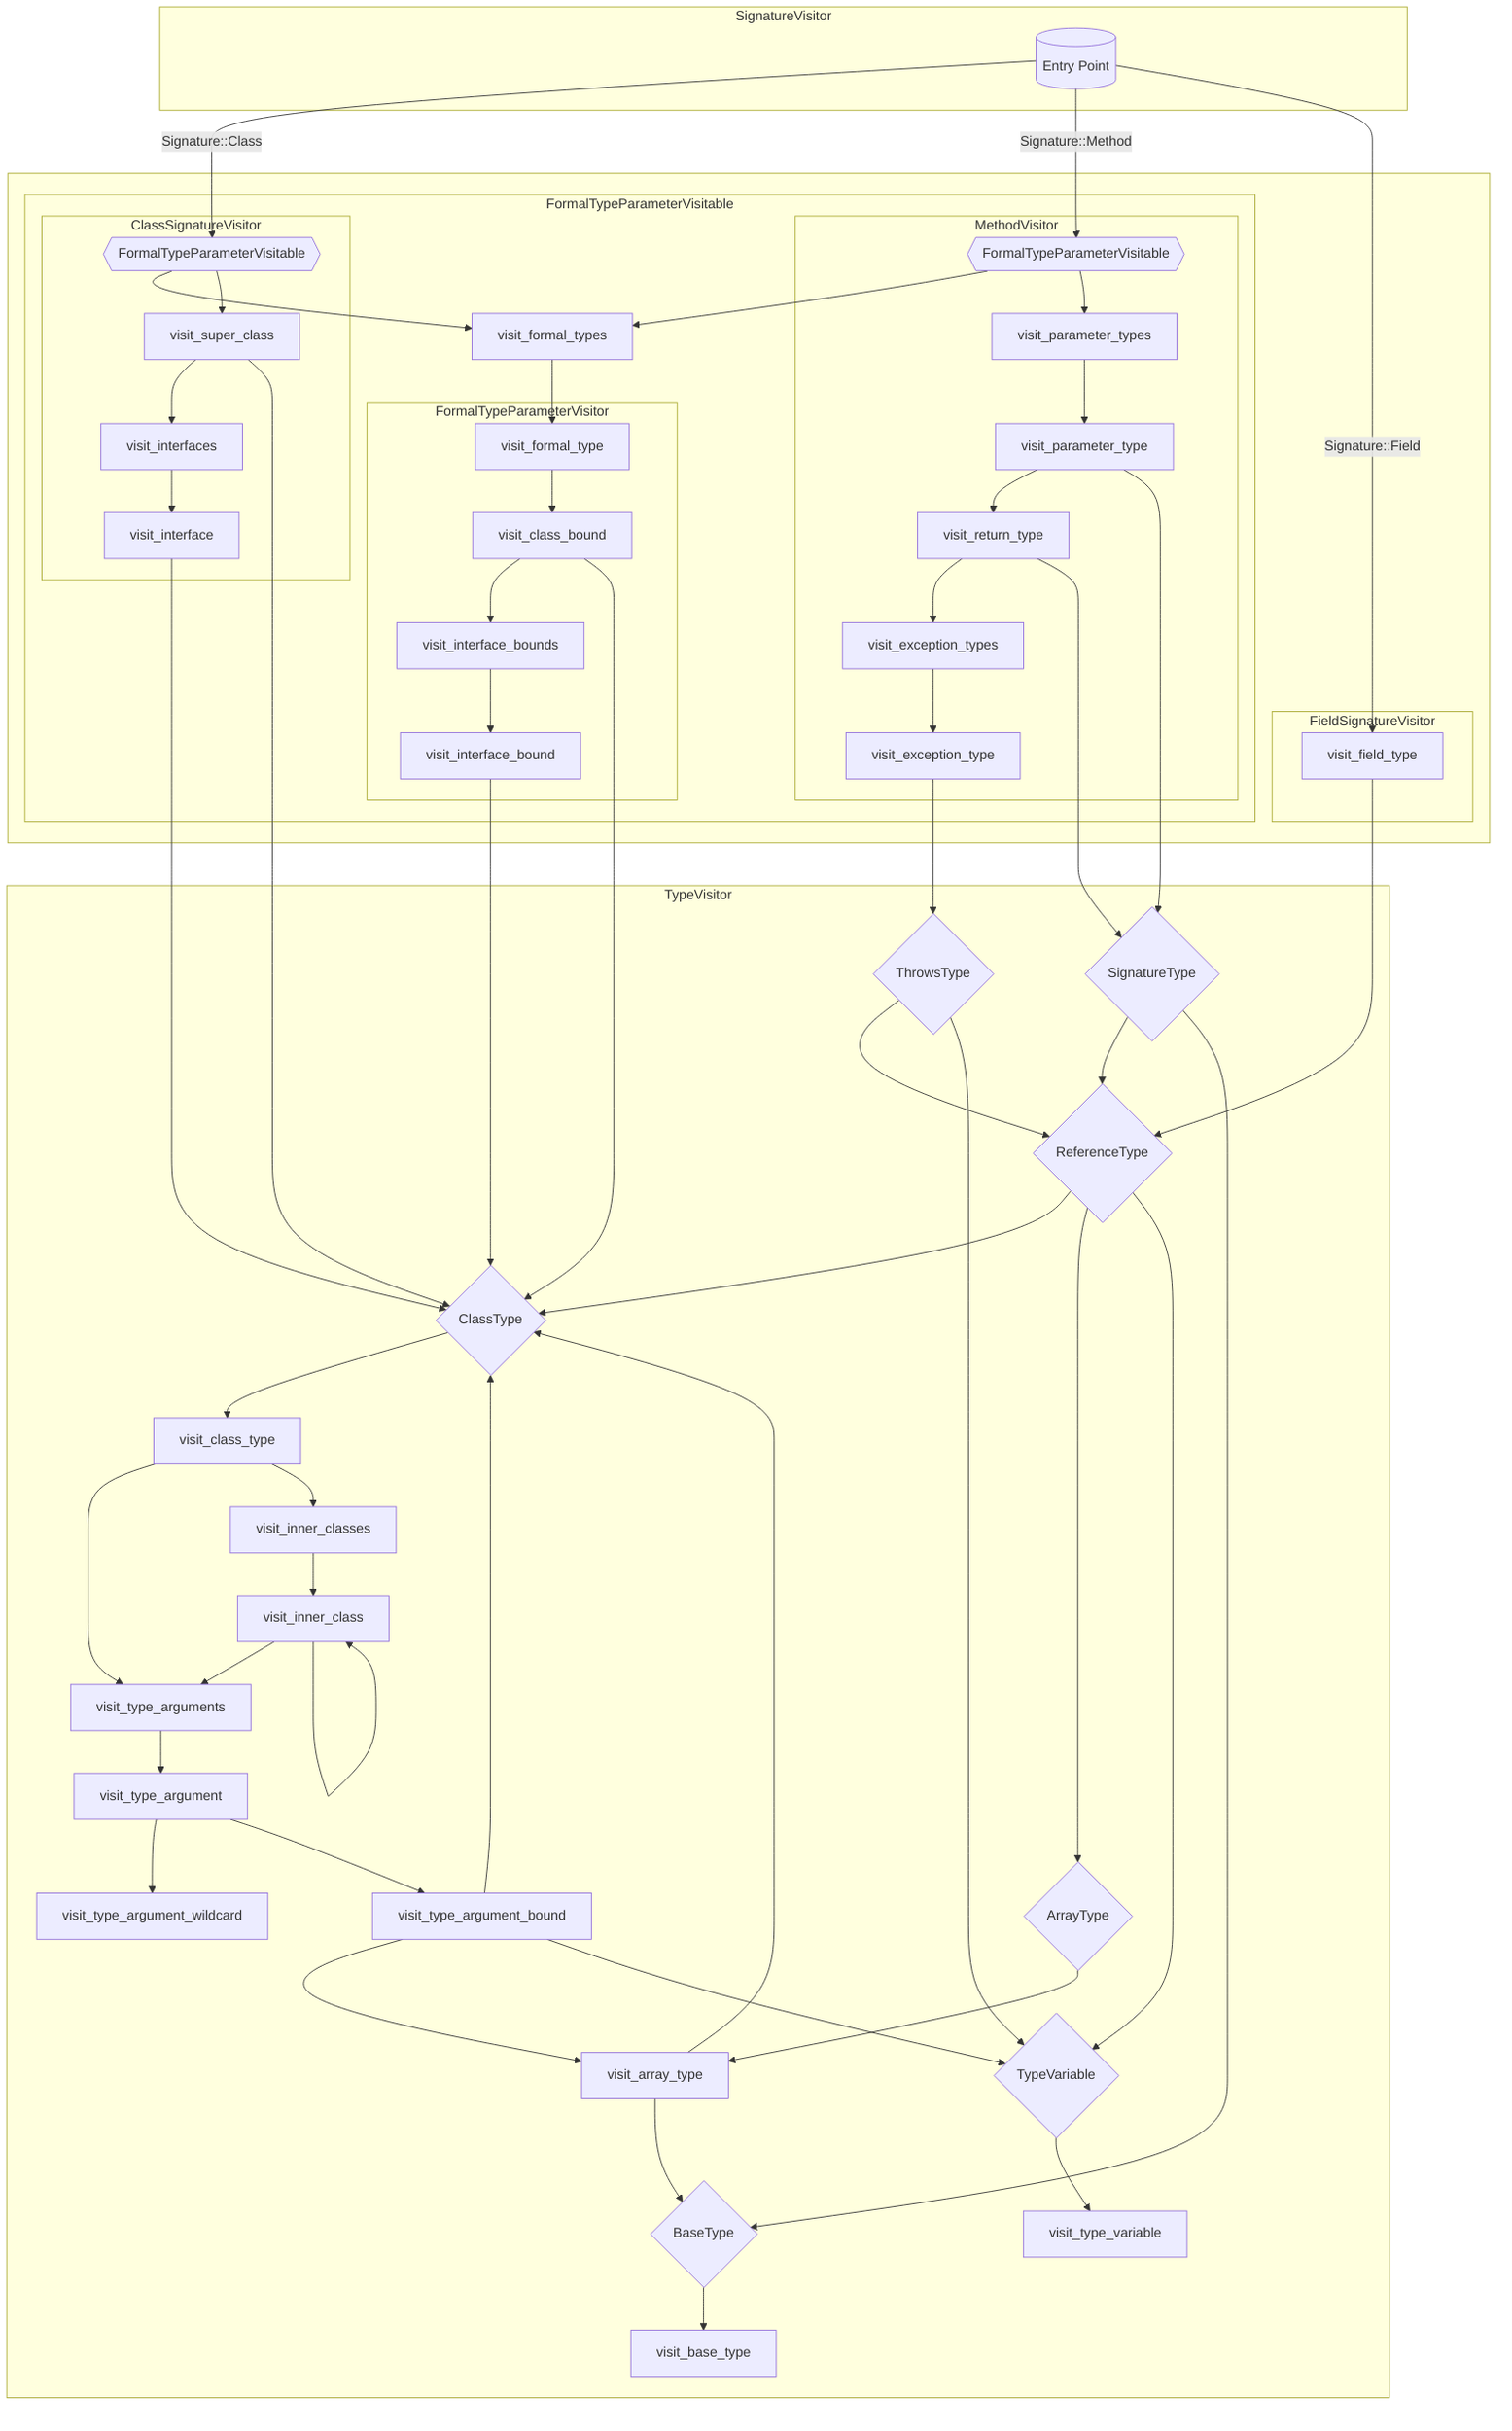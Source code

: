 flowchart
    subgraph SignatureVisitor
        SV_A0[(Entry Point)]
    end
    
    subgraph SignatureVisitors[" "]
        subgraph FormalTypeParameterVisitable
            FTPV0_A1[visit_formal_types]
            FTPV0_A2[visit_formal_type]
            
            CSV_A1 & MV_A1 --> FTPV0_A1
            FTPV0_A1 --> FTPV0_A2

            subgraph FormalTypeParameterVisitor
                FTPV_A1[visit_class_bound]
                FTPV_A2[visit_interface_bounds]
                FTPV_A3[visit_interface_bound]
                
                FTPV0_A2 --> FTPV_A1
                FTPV_A1 --> FTPV_A2
                FTPV_A2 --> FTPV_A3
            end
            
            subgraph ClassSignatureVisitor
                CSV_A1{{FormalTypeParameterVisitable}}
                CSV_A3[visit_super_class]
                CSV_A4[visit_interfaces]
                CSV_A5[visit_interface]
                
                SV_A0 -->|Signature::Class| CSV_A1 --> CSV_A3 --> CSV_A4 --> CSV_A5
            end

            subgraph MethodVisitor
                MV_A1{{FormalTypeParameterVisitable}}
                MV_A3[visit_parameter_types]
                MV_A4[visit_parameter_type]
                MV_A5[visit_return_type]
                MV_A6[visit_exception_types]
                MV_A7[visit_exception_type]
                
                SV_A0 -->|Signature::Method| MV_A1 --> MV_A3 --> MV_A4 --> MV_A5 --> MV_A6 --> MV_A7
            end
        end
        

        subgraph FieldSignatureVisitor
            FSV_A1[visit_field_type]

            SV_A0 -->|Signature::Field| FSV_A1
        end


    end
    
    subgraph TypeVisitor
        TV_TYP_REF{ReferenceType}
        TV_TYP_SIG{SignatureType}
        TV_TYP_THR{ThrowsType}
        TV_TYP_BAS{BaseType}
        TV_TYP_ARR{ArrayType}
        TV_TYP_CLS{ClassType}
        TV_TYP_TYP_VAR{TypeVariable}
        
        TV_A1[visit_base_type]
        TV_A2[visit_class_type]
        TV_A3[visit_array_type]
        TV_A4[visit_type_variable]
        TV_B0[visit_type_arguments]
        TV_B1[visit_type_argument]
        TV_B2[visit_type_argument_bound]
        TV_B3[visit_type_argument_wildcard]
        TV_C0[visit_inner_classes]
        TV_C1[visit_inner_class]

        CSV_A3 & CSV_A5 & FTPV_A3 & FTPV_A1 & TV_TYP_REF & TV_B2 & TV_A3 --> TV_TYP_CLS

        FSV_A1 & TV_TYP_SIG & TV_TYP_THR --> TV_TYP_REF

        MV_A4 & MV_A5 --> TV_TYP_SIG
        MV_A7 --> TV_TYP_THR

        TV_TYP_SIG & TV_A3 --> TV_TYP_BAS
        TV_TYP_THR --> TV_TYP_TYP_VAR
        TV_TYP_REF --> TV_TYP_ARR
        TV_TYP_REF --> TV_TYP_TYP_VAR
        TV_TYP_BAS --> TV_A1
        TV_TYP_ARR --> TV_A3
        TV_TYP_CLS --> TV_A2
        TV_TYP_TYP_VAR --> TV_A4

        TV_A2 --> TV_B0
        TV_B0 --> TV_B1
        TV_B1 --> TV_B3
        TV_B1 --> TV_B2
        TV_B2 --> TV_A3 & TV_TYP_TYP_VAR

        TV_A2 --> TV_C0
        TV_C0 --> TV_C1
        TV_C1 --> TV_B0
        TV_C1 --> TV_C1
    end